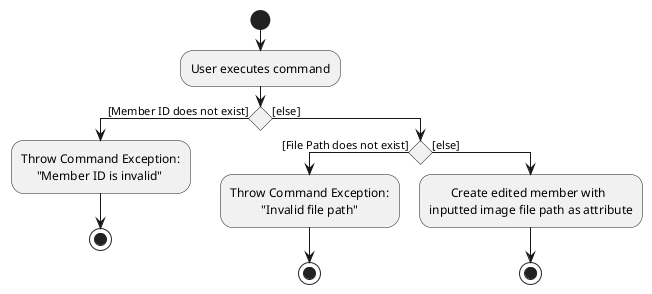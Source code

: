 @startuml
start
:User executes command;

'Since the beta syntax does not support placing the condition outside the
'diamond we place it as the true branch instead.

if () then ([Member ID does not exist])
    :Throw Command Exception:
         "Member ID is invalid";
    stop
else ([else])
    if () then ([File Path does not exist])
        :Throw Command Exception:
                  "Invalid file path";

    stop
    else ([else])

:       Create edited member with
inputted image file path as attribute;
stop
@enduml
